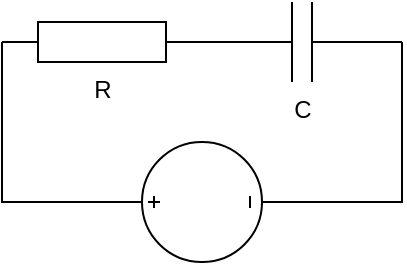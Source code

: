 <mxfile version="20.5.3" type="device"><diagram id="v9BG95ssewK375Wpxwma" name="Page-1"><mxGraphModel dx="782" dy="446" grid="1" gridSize="10" guides="1" tooltips="1" connect="1" arrows="1" fold="1" page="1" pageScale="1" pageWidth="827" pageHeight="1169" math="0" shadow="0"><root><mxCell id="0"/><mxCell id="1" parent="0"/><mxCell id="YYURHYV1IYphmZWS3yP0-1" value="R" style="pointerEvents=1;verticalLabelPosition=bottom;shadow=0;dashed=0;align=center;html=1;verticalAlign=top;shape=mxgraph.electrical.resistors.resistor_1;" vertex="1" parent="1"><mxGeometry x="190" y="70" width="100" height="20" as="geometry"/></mxCell><mxCell id="YYURHYV1IYphmZWS3yP0-3" value="C" style="pointerEvents=1;verticalLabelPosition=bottom;shadow=0;dashed=0;align=center;html=1;verticalAlign=top;shape=mxgraph.electrical.capacitors.capacitor_1;" vertex="1" parent="1"><mxGeometry x="290" y="60" width="100" height="40" as="geometry"/></mxCell><mxCell id="YYURHYV1IYphmZWS3yP0-5" value="" style="pointerEvents=1;verticalLabelPosition=bottom;shadow=0;dashed=0;align=center;html=1;verticalAlign=top;shape=mxgraph.electrical.signal_sources.source;aspect=fixed;points=[[0.5,0,0],[1,0.5,0],[0.5,1,0],[0,0.5,0]];elSignalType=dc3;rotation=-90;" vertex="1" parent="1"><mxGeometry x="260" y="130" width="60" height="60" as="geometry"/></mxCell><mxCell id="YYURHYV1IYphmZWS3yP0-7" value="" style="endArrow=none;html=1;rounded=0;exitX=0.5;exitY=1;exitDx=0;exitDy=0;exitPerimeter=0;entryX=1;entryY=0.5;entryDx=0;entryDy=0;entryPerimeter=0;" edge="1" parent="1" source="YYURHYV1IYphmZWS3yP0-5" target="YYURHYV1IYphmZWS3yP0-3"><mxGeometry width="50" height="50" relative="1" as="geometry"><mxPoint x="380" y="230" as="sourcePoint"/><mxPoint x="400" y="160" as="targetPoint"/><Array as="points"><mxPoint x="390" y="160"/></Array></mxGeometry></mxCell><mxCell id="YYURHYV1IYphmZWS3yP0-8" value="" style="endArrow=none;html=1;rounded=0;exitX=0.5;exitY=0;exitDx=0;exitDy=0;exitPerimeter=0;entryX=0;entryY=0.5;entryDx=0;entryDy=0;entryPerimeter=0;" edge="1" parent="1" source="YYURHYV1IYphmZWS3yP0-5" target="YYURHYV1IYphmZWS3yP0-1"><mxGeometry width="50" height="50" relative="1" as="geometry"><mxPoint x="50" y="230" as="sourcePoint"/><mxPoint x="90" y="80" as="targetPoint"/><Array as="points"><mxPoint x="190" y="160"/></Array></mxGeometry></mxCell></root></mxGraphModel></diagram></mxfile>